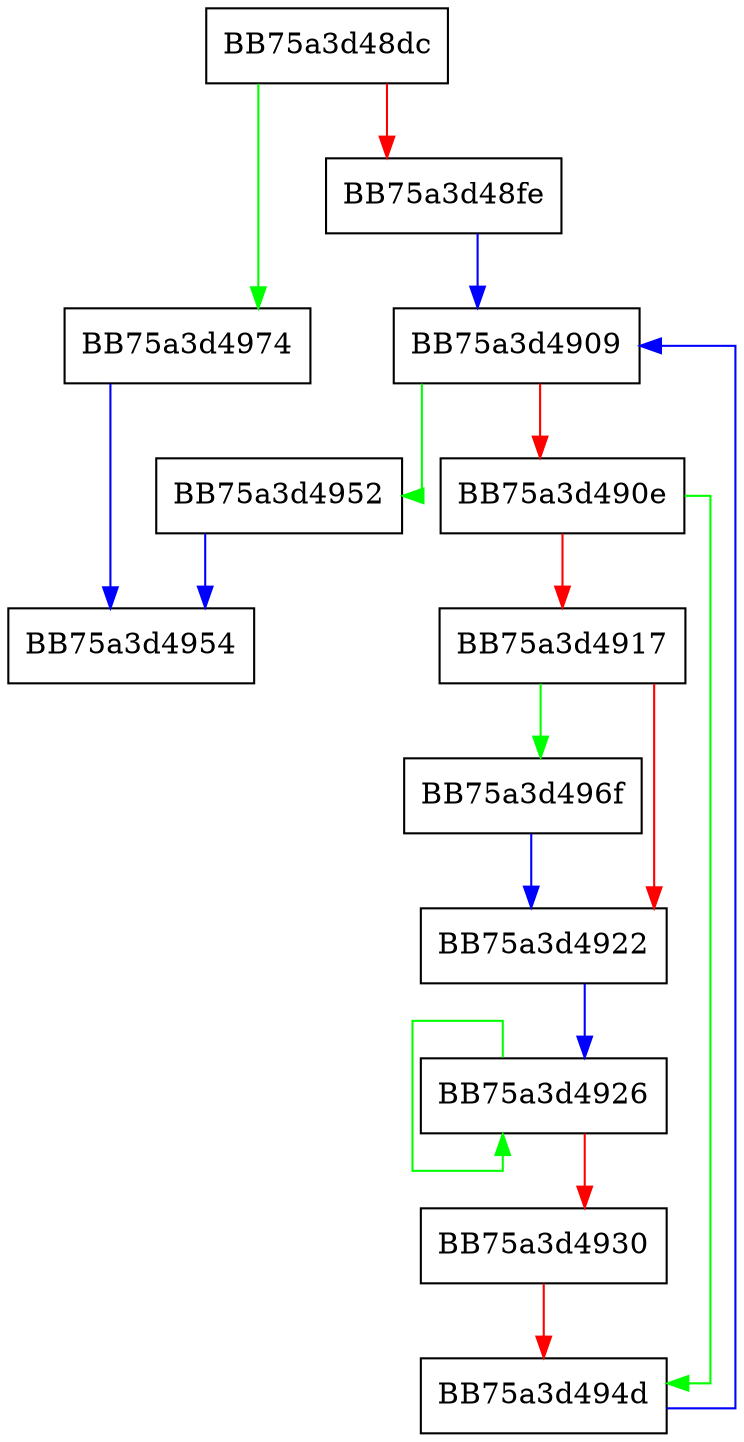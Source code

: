 digraph SerializedSize {
  node [shape="box"];
  graph [splines=ortho];
  BB75a3d48dc -> BB75a3d4974 [color="green"];
  BB75a3d48dc -> BB75a3d48fe [color="red"];
  BB75a3d48fe -> BB75a3d4909 [color="blue"];
  BB75a3d4909 -> BB75a3d4952 [color="green"];
  BB75a3d4909 -> BB75a3d490e [color="red"];
  BB75a3d490e -> BB75a3d494d [color="green"];
  BB75a3d490e -> BB75a3d4917 [color="red"];
  BB75a3d4917 -> BB75a3d496f [color="green"];
  BB75a3d4917 -> BB75a3d4922 [color="red"];
  BB75a3d4922 -> BB75a3d4926 [color="blue"];
  BB75a3d4926 -> BB75a3d4926 [color="green"];
  BB75a3d4926 -> BB75a3d4930 [color="red"];
  BB75a3d4930 -> BB75a3d494d [color="red"];
  BB75a3d494d -> BB75a3d4909 [color="blue"];
  BB75a3d4952 -> BB75a3d4954 [color="blue"];
  BB75a3d496f -> BB75a3d4922 [color="blue"];
  BB75a3d4974 -> BB75a3d4954 [color="blue"];
}